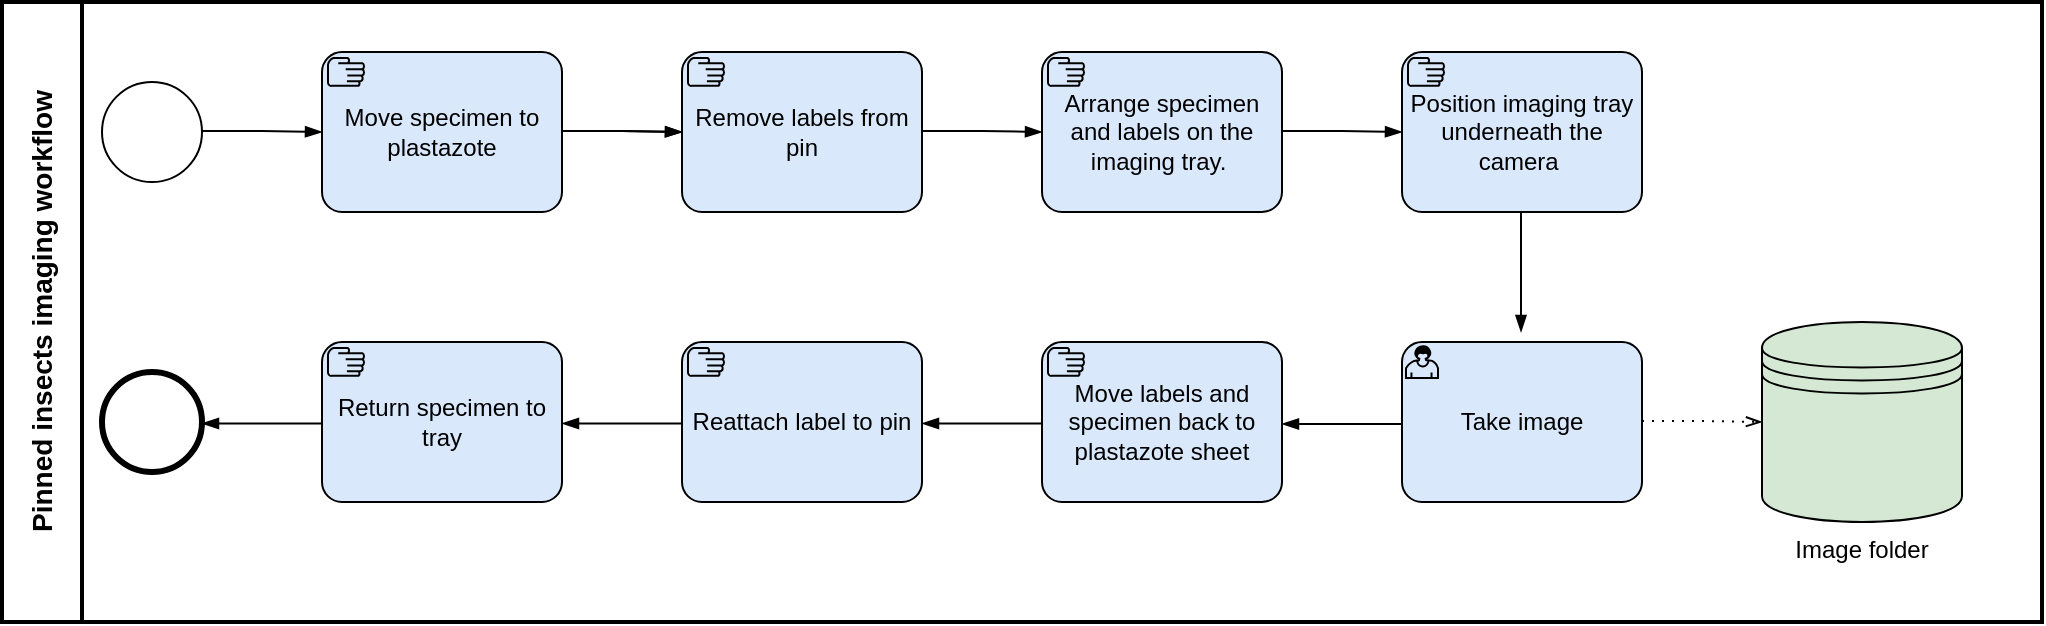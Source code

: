 <mxfile version="17.1.4" type="device"><diagram id="SKkopX0eKvh_VrDP_cE6" name="Page-1"><mxGraphModel dx="1422" dy="882" grid="1" gridSize="10" guides="1" tooltips="1" connect="1" arrows="1" fold="1" page="1" pageScale="1" pageWidth="1100" pageHeight="850" math="0" shadow="0"><root><mxCell id="0"/><mxCell id="1" parent="0"/><mxCell id="HG3VfmfEQM_JRmrsjXAf-25" value="&lt;font style=&quot;font-size: 14px&quot;&gt;&lt;b&gt;Pinned insects imaging workflow&lt;/b&gt;&lt;/font&gt;" style="swimlane;html=1;startSize=40;fontStyle=0;collapsible=0;horizontal=0;swimlaneLine=1;swimlaneFillColor=#ffffff;strokeWidth=2;" parent="1" vertex="1"><mxGeometry x="10" y="70" width="1020" height="310" as="geometry"/></mxCell><mxCell id="HG3VfmfEQM_JRmrsjXAf-1" value="" style="points=[[0.145,0.145,0],[0.5,0,0],[0.855,0.145,0],[1,0.5,0],[0.855,0.855,0],[0.5,1,0],[0.145,0.855,0],[0,0.5,0]];shape=mxgraph.bpmn.event;html=1;verticalLabelPosition=bottom;labelBackgroundColor=#ffffff;verticalAlign=top;align=center;perimeter=ellipsePerimeter;outlineConnect=0;aspect=fixed;outline=standard;symbol=general;" parent="1" vertex="1"><mxGeometry x="60" y="110" width="50" height="50" as="geometry"/></mxCell><mxCell id="HG3VfmfEQM_JRmrsjXAf-2" value="" style="points=[[0.145,0.145,0],[0.5,0,0],[0.855,0.145,0],[1,0.5,0],[0.855,0.855,0],[0.5,1,0],[0.145,0.855,0],[0,0.5,0]];shape=mxgraph.bpmn.event;html=1;verticalLabelPosition=bottom;labelBackgroundColor=#ffffff;verticalAlign=top;align=center;perimeter=ellipsePerimeter;outlineConnect=0;aspect=fixed;outline=end;symbol=terminate2;" parent="1" vertex="1"><mxGeometry x="60" y="255" width="50" height="50" as="geometry"/></mxCell><mxCell id="HG3VfmfEQM_JRmrsjXAf-3" value="Image folder" style="shape=datastore;whiteSpace=wrap;html=1;labelPosition=center;verticalLabelPosition=bottom;align=center;verticalAlign=top;fillColor=#d5e8d4;strokeColor=#000000;" parent="1" vertex="1"><mxGeometry x="890" y="230" width="100" height="100" as="geometry"/></mxCell><mxCell id="HG3VfmfEQM_JRmrsjXAf-4" value="Take image" style="points=[[0.25,0,0],[0.5,0,0],[0.75,0,0],[1,0.25,0],[1,0.5,0],[1,0.75,0],[0.75,1,0],[0.5,1,0],[0.25,1,0],[0,0.75,0],[0,0.5,0],[0,0.25,0]];shape=mxgraph.bpmn.task;whiteSpace=wrap;rectStyle=rounded;size=10;taskMarker=user;fillColor=#dae8fc;strokeColor=#000000;" parent="1" vertex="1"><mxGeometry x="710" y="240" width="120" height="80" as="geometry"/></mxCell><mxCell id="HG3VfmfEQM_JRmrsjXAf-5" value="" style="edgeStyle=elbowEdgeStyle;fontSize=12;html=1;endArrow=blockThin;endFill=1;rounded=0;entryX=0;entryY=0.5;entryDx=0;entryDy=0;entryPerimeter=0;" parent="1" target="HG3VfmfEQM_JRmrsjXAf-6" edge="1"><mxGeometry width="160" relative="1" as="geometry"><mxPoint x="110" y="134.5" as="sourcePoint"/><mxPoint x="160" y="135" as="targetPoint"/></mxGeometry></mxCell><mxCell id="HG3VfmfEQM_JRmrsjXAf-6" value="Move specimen to plastazote" style="points=[[0.25,0,0],[0.5,0,0],[0.75,0,0],[1,0.25,0],[1,0.5,0],[1,0.75,0],[0.75,1,0],[0.5,1,0],[0.25,1,0],[0,0.75,0],[0,0.5,0],[0,0.25,0]];shape=mxgraph.bpmn.task;whiteSpace=wrap;rectStyle=rounded;size=10;taskMarker=manual;strokeColor=#000000;fillColor=#dae8fc;" parent="1" vertex="1"><mxGeometry x="170" y="95" width="120" height="80" as="geometry"/></mxCell><mxCell id="HG3VfmfEQM_JRmrsjXAf-7" value="Remove labels from pin" style="points=[[0.25,0,0],[0.5,0,0],[0.75,0,0],[1,0.25,0],[1,0.5,0],[1,0.75,0],[0.75,1,0],[0.5,1,0],[0.25,1,0],[0,0.75,0],[0,0.5,0],[0,0.25,0]];shape=mxgraph.bpmn.task;whiteSpace=wrap;rectStyle=rounded;size=10;taskMarker=manual;strokeColor=#000000;fillColor=#dae8fc;" parent="1" vertex="1"><mxGeometry x="350" y="95" width="120" height="80" as="geometry"/></mxCell><mxCell id="HG3VfmfEQM_JRmrsjXAf-8" value="Arrange specimen and labels on the imaging tray. " style="points=[[0.25,0,0],[0.5,0,0],[0.75,0,0],[1,0.25,0],[1,0.5,0],[1,0.75,0],[0.75,1,0],[0.5,1,0],[0.25,1,0],[0,0.75,0],[0,0.5,0],[0,0.25,0]];shape=mxgraph.bpmn.task;whiteSpace=wrap;rectStyle=rounded;size=10;taskMarker=manual;strokeColor=#000000;fillColor=#dae8fc;" parent="1" vertex="1"><mxGeometry x="530" y="95" width="120" height="80" as="geometry"/></mxCell><mxCell id="HG3VfmfEQM_JRmrsjXAf-10" value="" style="edgeStyle=elbowEdgeStyle;fontSize=12;html=1;endArrow=blockThin;endFill=1;rounded=0;entryX=0;entryY=0.5;entryDx=0;entryDy=0;entryPerimeter=0;" parent="1" edge="1"><mxGeometry width="160" relative="1" as="geometry"><mxPoint x="290" y="134.5" as="sourcePoint"/><mxPoint x="350" y="135" as="targetPoint"/></mxGeometry></mxCell><mxCell id="HG3VfmfEQM_JRmrsjXAf-11" value="" style="edgeStyle=elbowEdgeStyle;fontSize=12;html=1;endArrow=blockThin;endFill=1;rounded=0;entryX=0;entryY=0.5;entryDx=0;entryDy=0;entryPerimeter=0;" parent="1" edge="1"><mxGeometry width="160" relative="1" as="geometry"><mxPoint x="290" y="134.5" as="sourcePoint"/><mxPoint x="350" y="135" as="targetPoint"/></mxGeometry></mxCell><mxCell id="HG3VfmfEQM_JRmrsjXAf-12" value="" style="edgeStyle=elbowEdgeStyle;fontSize=12;html=1;endArrow=blockThin;endFill=1;rounded=0;entryX=0;entryY=0.5;entryDx=0;entryDy=0;entryPerimeter=0;" parent="1" edge="1"><mxGeometry width="160" relative="1" as="geometry"><mxPoint x="470" y="134.5" as="sourcePoint"/><mxPoint x="530" y="135" as="targetPoint"/></mxGeometry></mxCell><mxCell id="HG3VfmfEQM_JRmrsjXAf-13" value="Position imaging tray underneath the camera " style="points=[[0.25,0,0],[0.5,0,0],[0.75,0,0],[1,0.25,0],[1,0.5,0],[1,0.75,0],[0.75,1,0],[0.5,1,0],[0.25,1,0],[0,0.75,0],[0,0.5,0],[0,0.25,0]];shape=mxgraph.bpmn.task;whiteSpace=wrap;rectStyle=rounded;size=10;taskMarker=manual;strokeColor=#000000;fillColor=#dae8fc;" parent="1" vertex="1"><mxGeometry x="710" y="95" width="120" height="80" as="geometry"/></mxCell><mxCell id="HG3VfmfEQM_JRmrsjXAf-14" value="" style="edgeStyle=elbowEdgeStyle;fontSize=12;html=1;endArrow=blockThin;endFill=1;rounded=0;entryX=0;entryY=0.5;entryDx=0;entryDy=0;entryPerimeter=0;" parent="1" edge="1"><mxGeometry width="160" relative="1" as="geometry"><mxPoint x="650" y="134.5" as="sourcePoint"/><mxPoint x="710" y="135" as="targetPoint"/></mxGeometry></mxCell><mxCell id="HG3VfmfEQM_JRmrsjXAf-15" value="" style="edgeStyle=elbowEdgeStyle;fontSize=12;html=1;endArrow=blockThin;endFill=1;rounded=0;" parent="1" edge="1"><mxGeometry width="160" relative="1" as="geometry"><mxPoint x="769.5" y="175" as="sourcePoint"/><mxPoint x="769.5" y="235" as="targetPoint"/></mxGeometry></mxCell><mxCell id="HG3VfmfEQM_JRmrsjXAf-16" value="" style="edgeStyle=elbowEdgeStyle;fontSize=12;html=1;endArrow=blockThin;endFill=1;rounded=0;" parent="1" edge="1"><mxGeometry width="160" relative="1" as="geometry"><mxPoint x="710" y="279.5" as="sourcePoint"/><mxPoint x="650" y="281" as="targetPoint"/><Array as="points"><mxPoint x="710" y="289.5"/></Array></mxGeometry></mxCell><mxCell id="HG3VfmfEQM_JRmrsjXAf-17" value="Move labels and specimen back to plastazote sheet" style="points=[[0.25,0,0],[0.5,0,0],[0.75,0,0],[1,0.25,0],[1,0.5,0],[1,0.75,0],[0.75,1,0],[0.5,1,0],[0.25,1,0],[0,0.75,0],[0,0.5,0],[0,0.25,0]];shape=mxgraph.bpmn.task;whiteSpace=wrap;rectStyle=rounded;size=10;taskMarker=manual;strokeColor=#000000;fillColor=#dae8fc;" parent="1" vertex="1"><mxGeometry x="530" y="240" width="120" height="80" as="geometry"/></mxCell><mxCell id="HG3VfmfEQM_JRmrsjXAf-18" value="Reattach label to pin" style="points=[[0.25,0,0],[0.5,0,0],[0.75,0,0],[1,0.25,0],[1,0.5,0],[1,0.75,0],[0.75,1,0],[0.5,1,0],[0.25,1,0],[0,0.75,0],[0,0.5,0],[0,0.25,0]];shape=mxgraph.bpmn.task;whiteSpace=wrap;rectStyle=rounded;size=10;taskMarker=manual;strokeColor=#000000;fillColor=#dae8fc;" parent="1" vertex="1"><mxGeometry x="350" y="240" width="120" height="80" as="geometry"/></mxCell><mxCell id="HG3VfmfEQM_JRmrsjXAf-19" value="Return specimen to tray" style="points=[[0.25,0,0],[0.5,0,0],[0.75,0,0],[1,0.25,0],[1,0.5,0],[1,0.75,0],[0.75,1,0],[0.5,1,0],[0.25,1,0],[0,0.75,0],[0,0.5,0],[0,0.25,0]];shape=mxgraph.bpmn.task;whiteSpace=wrap;rectStyle=rounded;size=10;taskMarker=manual;strokeColor=#000000;fillColor=#dae8fc;" parent="1" vertex="1"><mxGeometry x="170" y="240" width="120" height="80" as="geometry"/></mxCell><mxCell id="HG3VfmfEQM_JRmrsjXAf-22" value="" style="edgeStyle=elbowEdgeStyle;fontSize=12;html=1;endArrow=blockThin;endFill=1;rounded=0;" parent="1" edge="1"><mxGeometry width="160" relative="1" as="geometry"><mxPoint x="170" y="279.25" as="sourcePoint"/><mxPoint x="110" y="280.75" as="targetPoint"/><Array as="points"><mxPoint x="170" y="289.25"/></Array></mxGeometry></mxCell><mxCell id="HG3VfmfEQM_JRmrsjXAf-23" value="" style="edgeStyle=elbowEdgeStyle;fontSize=12;html=1;endArrow=blockThin;endFill=1;rounded=0;" parent="1" edge="1"><mxGeometry width="160" relative="1" as="geometry"><mxPoint x="350" y="279.25" as="sourcePoint"/><mxPoint x="290" y="280.75" as="targetPoint"/><Array as="points"><mxPoint x="350" y="289.25"/></Array></mxGeometry></mxCell><mxCell id="HG3VfmfEQM_JRmrsjXAf-24" value="" style="edgeStyle=elbowEdgeStyle;fontSize=12;html=1;endArrow=blockThin;endFill=1;rounded=0;" parent="1" edge="1"><mxGeometry width="160" relative="1" as="geometry"><mxPoint x="530" y="279.25" as="sourcePoint"/><mxPoint x="470" y="280.75" as="targetPoint"/><Array as="points"><mxPoint x="530" y="289.25"/></Array></mxGeometry></mxCell><mxCell id="HBcHZqImgtfbnM_kcYCz-2" value="" style="edgeStyle=elbowEdgeStyle;fontSize=12;html=1;endFill=0;startFill=0;endSize=6;startSize=6;dashed=1;dashPattern=1 4;endArrow=openThin;startArrow=none;rounded=0;strokeColor=#000000;" edge="1" parent="1"><mxGeometry width="160" relative="1" as="geometry"><mxPoint x="830" y="279.5" as="sourcePoint"/><mxPoint x="890" y="280" as="targetPoint"/></mxGeometry></mxCell></root></mxGraphModel></diagram></mxfile>